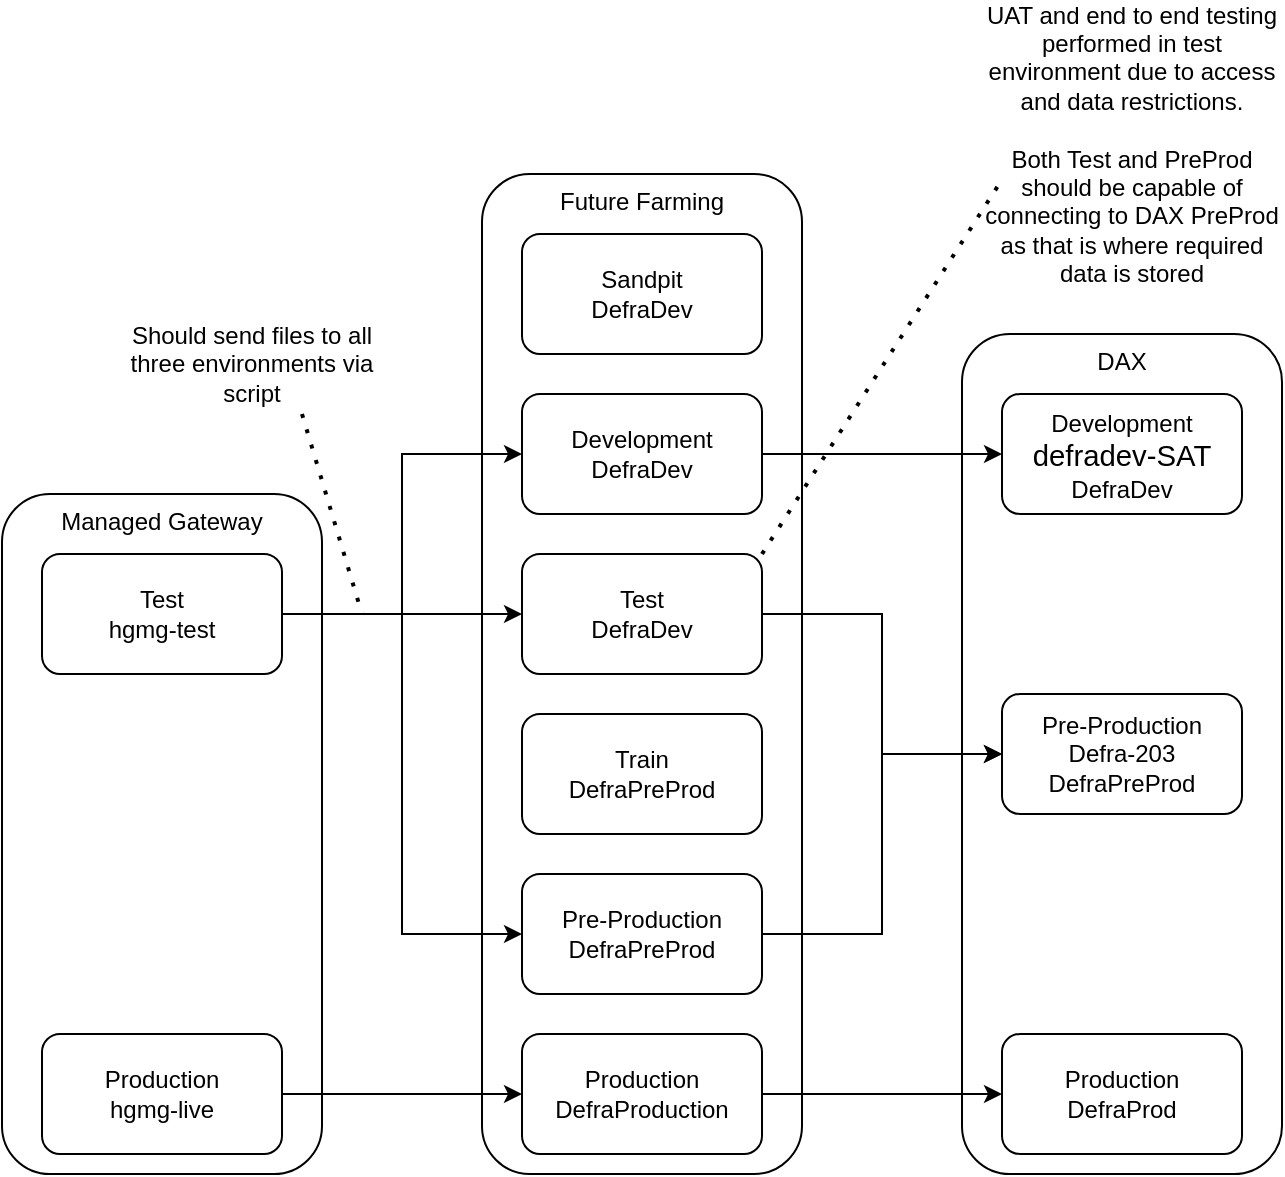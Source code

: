 <mxfile version="16.6.8" type="github">
  <diagram id="C3n2u9p28RJBCAid8Xp9" name="Page-1">
    <mxGraphModel dx="1422" dy="1874" grid="1" gridSize="10" guides="1" tooltips="1" connect="1" arrows="1" fold="1" page="1" pageScale="1" pageWidth="827" pageHeight="1169" math="0" shadow="0">
      <root>
        <mxCell id="0" />
        <mxCell id="1" parent="0" />
        <mxCell id="xMmDxgA52zjlr51yU6Mr-23" value="DAX" style="rounded=1;whiteSpace=wrap;html=1;verticalAlign=top;" vertex="1" parent="1">
          <mxGeometry x="480" y="110" width="160" height="420" as="geometry" />
        </mxCell>
        <mxCell id="xMmDxgA52zjlr51yU6Mr-22" value="Future Farming" style="rounded=1;whiteSpace=wrap;html=1;verticalAlign=top;" vertex="1" parent="1">
          <mxGeometry x="240" y="30" width="160" height="500" as="geometry" />
        </mxCell>
        <mxCell id="xMmDxgA52zjlr51yU6Mr-20" value="Managed Gateway" style="rounded=1;whiteSpace=wrap;html=1;verticalAlign=top;" vertex="1" parent="1">
          <mxGeometry y="190" width="160" height="340" as="geometry" />
        </mxCell>
        <mxCell id="xMmDxgA52zjlr51yU6Mr-1" value="Sandpit&lt;br&gt;DefraDev" style="rounded=1;whiteSpace=wrap;html=1;" vertex="1" parent="1">
          <mxGeometry x="260" y="60" width="120" height="60" as="geometry" />
        </mxCell>
        <mxCell id="xMmDxgA52zjlr51yU6Mr-10" style="edgeStyle=orthogonalEdgeStyle;rounded=0;orthogonalLoop=1;jettySize=auto;html=1;" edge="1" parent="1" source="xMmDxgA52zjlr51yU6Mr-2" target="xMmDxgA52zjlr51yU6Mr-7">
          <mxGeometry relative="1" as="geometry" />
        </mxCell>
        <mxCell id="xMmDxgA52zjlr51yU6Mr-2" value="Development&lt;br&gt;DefraDev" style="rounded=1;whiteSpace=wrap;html=1;" vertex="1" parent="1">
          <mxGeometry x="260" y="140" width="120" height="60" as="geometry" />
        </mxCell>
        <mxCell id="xMmDxgA52zjlr51yU6Mr-11" style="edgeStyle=orthogonalEdgeStyle;rounded=0;orthogonalLoop=1;jettySize=auto;html=1;entryX=0;entryY=0.5;entryDx=0;entryDy=0;" edge="1" parent="1" source="xMmDxgA52zjlr51yU6Mr-3" target="xMmDxgA52zjlr51yU6Mr-8">
          <mxGeometry relative="1" as="geometry" />
        </mxCell>
        <mxCell id="xMmDxgA52zjlr51yU6Mr-3" value="Test&lt;br&gt;DefraDev" style="rounded=1;whiteSpace=wrap;html=1;" vertex="1" parent="1">
          <mxGeometry x="260" y="220" width="120" height="60" as="geometry" />
        </mxCell>
        <mxCell id="xMmDxgA52zjlr51yU6Mr-4" value="Train&lt;br&gt;DefraPreProd" style="rounded=1;whiteSpace=wrap;html=1;" vertex="1" parent="1">
          <mxGeometry x="260" y="300" width="120" height="60" as="geometry" />
        </mxCell>
        <mxCell id="xMmDxgA52zjlr51yU6Mr-12" style="edgeStyle=orthogonalEdgeStyle;rounded=0;orthogonalLoop=1;jettySize=auto;html=1;entryX=0;entryY=0.5;entryDx=0;entryDy=0;" edge="1" parent="1" source="xMmDxgA52zjlr51yU6Mr-5" target="xMmDxgA52zjlr51yU6Mr-8">
          <mxGeometry relative="1" as="geometry" />
        </mxCell>
        <mxCell id="xMmDxgA52zjlr51yU6Mr-5" value="Pre-Production&lt;br&gt;DefraPreProd" style="rounded=1;whiteSpace=wrap;html=1;" vertex="1" parent="1">
          <mxGeometry x="260" y="380" width="120" height="60" as="geometry" />
        </mxCell>
        <mxCell id="xMmDxgA52zjlr51yU6Mr-13" style="edgeStyle=orthogonalEdgeStyle;rounded=0;orthogonalLoop=1;jettySize=auto;html=1;" edge="1" parent="1" source="xMmDxgA52zjlr51yU6Mr-6" target="xMmDxgA52zjlr51yU6Mr-9">
          <mxGeometry relative="1" as="geometry" />
        </mxCell>
        <mxCell id="xMmDxgA52zjlr51yU6Mr-6" value="Production&lt;br&gt;DefraProduction" style="rounded=1;whiteSpace=wrap;html=1;" vertex="1" parent="1">
          <mxGeometry x="260" y="460" width="120" height="60" as="geometry" />
        </mxCell>
        <mxCell id="xMmDxgA52zjlr51yU6Mr-7" value="Development&lt;font face=&quot;calibri, sans-serif&quot;&gt;&lt;span style=&quot;font-size: 14.667px&quot;&gt;&lt;br&gt;defradev-SAT&lt;/span&gt;&lt;/font&gt;&lt;br&gt;DefraDev" style="rounded=1;whiteSpace=wrap;html=1;" vertex="1" parent="1">
          <mxGeometry x="500" y="140" width="120" height="60" as="geometry" />
        </mxCell>
        <mxCell id="xMmDxgA52zjlr51yU6Mr-8" value="Pre-Production&lt;br&gt;Defra-203&lt;br&gt;DefraPreProd" style="rounded=1;whiteSpace=wrap;html=1;" vertex="1" parent="1">
          <mxGeometry x="500" y="290" width="120" height="60" as="geometry" />
        </mxCell>
        <mxCell id="xMmDxgA52zjlr51yU6Mr-9" value="Production&lt;br&gt;DefraProd" style="rounded=1;whiteSpace=wrap;html=1;" vertex="1" parent="1">
          <mxGeometry x="500" y="460" width="120" height="60" as="geometry" />
        </mxCell>
        <mxCell id="xMmDxgA52zjlr51yU6Mr-16" style="edgeStyle=orthogonalEdgeStyle;rounded=0;orthogonalLoop=1;jettySize=auto;html=1;entryX=0;entryY=0.5;entryDx=0;entryDy=0;" edge="1" parent="1" source="xMmDxgA52zjlr51yU6Mr-14" target="xMmDxgA52zjlr51yU6Mr-3">
          <mxGeometry relative="1" as="geometry" />
        </mxCell>
        <mxCell id="xMmDxgA52zjlr51yU6Mr-17" style="edgeStyle=orthogonalEdgeStyle;rounded=0;orthogonalLoop=1;jettySize=auto;html=1;entryX=0;entryY=0.5;entryDx=0;entryDy=0;" edge="1" parent="1" source="xMmDxgA52zjlr51yU6Mr-14" target="xMmDxgA52zjlr51yU6Mr-5">
          <mxGeometry relative="1" as="geometry" />
        </mxCell>
        <mxCell id="xMmDxgA52zjlr51yU6Mr-24" style="edgeStyle=orthogonalEdgeStyle;rounded=0;orthogonalLoop=1;jettySize=auto;html=1;entryX=0;entryY=0.5;entryDx=0;entryDy=0;" edge="1" parent="1" source="xMmDxgA52zjlr51yU6Mr-14" target="xMmDxgA52zjlr51yU6Mr-2">
          <mxGeometry relative="1" as="geometry" />
        </mxCell>
        <mxCell id="xMmDxgA52zjlr51yU6Mr-14" value="Test&lt;br&gt;hgmg-test" style="rounded=1;whiteSpace=wrap;html=1;" vertex="1" parent="1">
          <mxGeometry x="20" y="220" width="120" height="60" as="geometry" />
        </mxCell>
        <mxCell id="xMmDxgA52zjlr51yU6Mr-19" style="edgeStyle=orthogonalEdgeStyle;rounded=0;orthogonalLoop=1;jettySize=auto;html=1;entryX=0;entryY=0.5;entryDx=0;entryDy=0;" edge="1" parent="1" source="xMmDxgA52zjlr51yU6Mr-18" target="xMmDxgA52zjlr51yU6Mr-6">
          <mxGeometry relative="1" as="geometry" />
        </mxCell>
        <mxCell id="xMmDxgA52zjlr51yU6Mr-18" value="Production&lt;br&gt;hgmg-live" style="rounded=1;whiteSpace=wrap;html=1;" vertex="1" parent="1">
          <mxGeometry x="20" y="460" width="120" height="60" as="geometry" />
        </mxCell>
        <mxCell id="xMmDxgA52zjlr51yU6Mr-26" value="Should send files to all three environments via script" style="text;html=1;strokeColor=none;fillColor=none;align=center;verticalAlign=middle;whiteSpace=wrap;rounded=0;" vertex="1" parent="1">
          <mxGeometry x="50" y="110" width="150" height="30" as="geometry" />
        </mxCell>
        <mxCell id="xMmDxgA52zjlr51yU6Mr-28" value="" style="endArrow=none;dashed=1;html=1;dashPattern=1 3;strokeWidth=2;rounded=0;" edge="1" parent="1">
          <mxGeometry width="50" height="50" relative="1" as="geometry">
            <mxPoint x="150" y="150" as="sourcePoint" />
            <mxPoint x="180" y="250" as="targetPoint" />
          </mxGeometry>
        </mxCell>
        <mxCell id="xMmDxgA52zjlr51yU6Mr-29" value="UAT and end to end testing performed in test environment due to access and data restrictions.&lt;br&gt;&lt;br&gt;Both Test and PreProd should be capable of connecting to DAX PreProd as that is where required data is stored" style="text;html=1;strokeColor=none;fillColor=none;align=center;verticalAlign=middle;whiteSpace=wrap;rounded=0;" vertex="1" parent="1">
          <mxGeometry x="490" width="150" height="30" as="geometry" />
        </mxCell>
        <mxCell id="xMmDxgA52zjlr51yU6Mr-30" value="" style="endArrow=none;dashed=1;html=1;dashPattern=1 3;strokeWidth=2;rounded=0;entryX=0.053;entryY=1.2;entryDx=0;entryDy=0;entryPerimeter=0;exitX=1;exitY=0;exitDx=0;exitDy=0;" edge="1" parent="1" source="xMmDxgA52zjlr51yU6Mr-3" target="xMmDxgA52zjlr51yU6Mr-29">
          <mxGeometry width="50" height="50" relative="1" as="geometry">
            <mxPoint x="510" y="360" as="sourcePoint" />
            <mxPoint x="560" y="310" as="targetPoint" />
          </mxGeometry>
        </mxCell>
      </root>
    </mxGraphModel>
  </diagram>
</mxfile>

